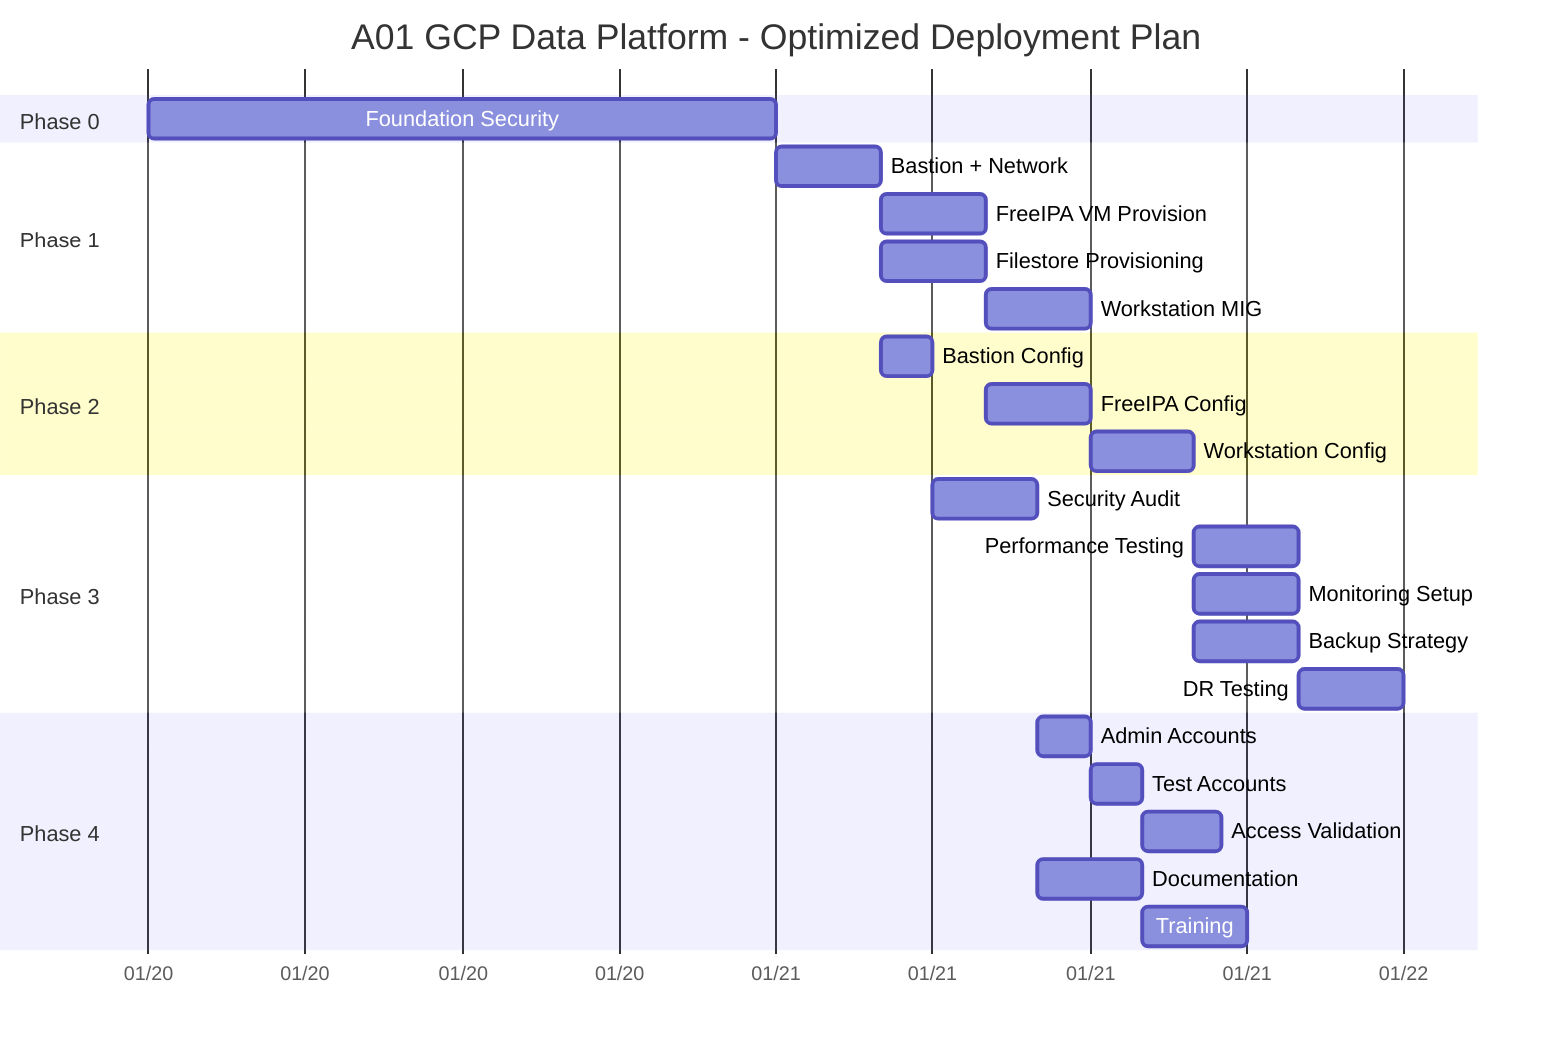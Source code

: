gantt
    title A01 GCP Data Platform - Optimized Deployment Plan
    dateFormat  YYYY-MM-DD
    axisFormat  %m/%d

    section Phase 0
    Foundation Security     :phase0, 2025-01-20, 1d

    section Phase 1
    Bastion + Network       :p1a, after phase0, 4h
    FreeIPA VM Provision    :p1b, after p1a, 4h
    Filestore Provisioning  :p1c, after p1a, 4h
    Workstation MIG         :p1d, after p1c, 4h

    section Phase 2
    Bastion Config          :p2a, after p1a, 2h
    FreeIPA Config          :p2b, after p1b, 4h
    Workstation Config      :p2c, after p1d, 4h

    section Phase 3
    Security Audit          :p3a, after p2a, 4h
    Performance Testing     :p3b, after p2c, 4h
    Monitoring Setup        :p3c, after p2c, 4h
    Backup Strategy         :p3d, after p2c, 4h
    DR Testing              :p3e, after p3d, 4h

    section Phase 4
    Admin Accounts          :p4a, after p3a, 2h
    Test Accounts           :p4b, after p4a, 2h
    Access Validation       :p4c, after p4b, 3h
    Documentation           :p4d, after p3a, 4h
    Training                :p4e, after p4d, 4h